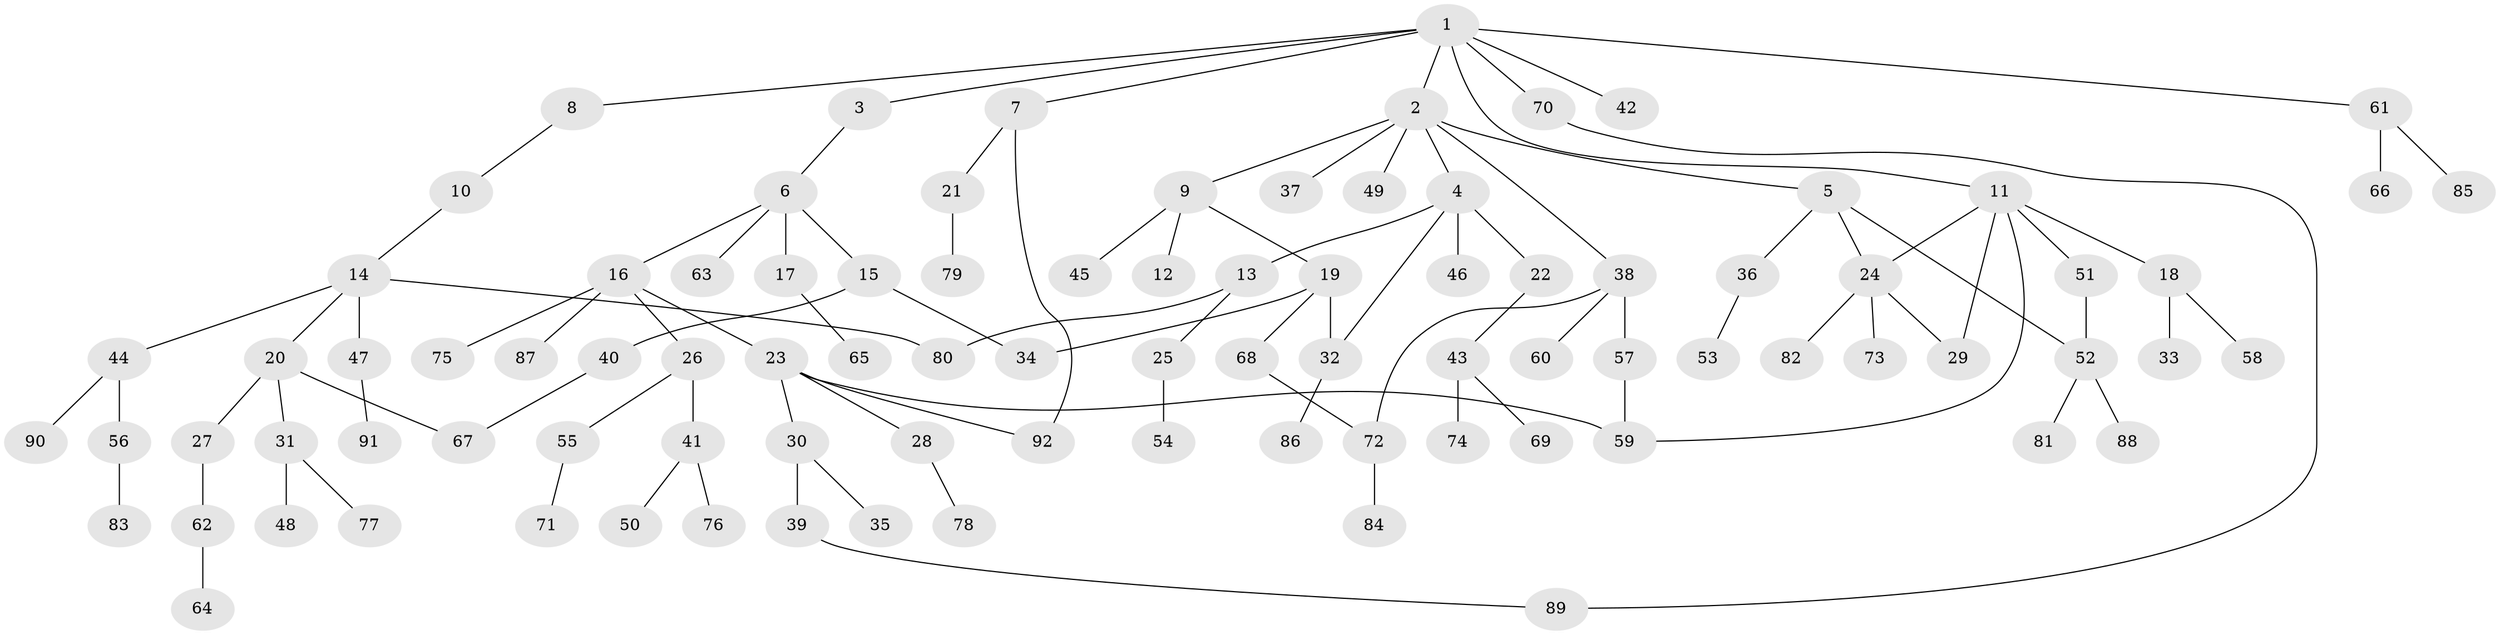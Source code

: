 // coarse degree distribution, {1: 0.8333333333333334, 10: 0.027777777777777776, 2: 0.08333333333333333, 15: 0.05555555555555555}
// Generated by graph-tools (version 1.1) at 2025/45/03/04/25 21:45:05]
// undirected, 92 vertices, 103 edges
graph export_dot {
graph [start="1"]
  node [color=gray90,style=filled];
  1;
  2;
  3;
  4;
  5;
  6;
  7;
  8;
  9;
  10;
  11;
  12;
  13;
  14;
  15;
  16;
  17;
  18;
  19;
  20;
  21;
  22;
  23;
  24;
  25;
  26;
  27;
  28;
  29;
  30;
  31;
  32;
  33;
  34;
  35;
  36;
  37;
  38;
  39;
  40;
  41;
  42;
  43;
  44;
  45;
  46;
  47;
  48;
  49;
  50;
  51;
  52;
  53;
  54;
  55;
  56;
  57;
  58;
  59;
  60;
  61;
  62;
  63;
  64;
  65;
  66;
  67;
  68;
  69;
  70;
  71;
  72;
  73;
  74;
  75;
  76;
  77;
  78;
  79;
  80;
  81;
  82;
  83;
  84;
  85;
  86;
  87;
  88;
  89;
  90;
  91;
  92;
  1 -- 2;
  1 -- 3;
  1 -- 7;
  1 -- 8;
  1 -- 11;
  1 -- 42;
  1 -- 61;
  1 -- 70;
  2 -- 4;
  2 -- 5;
  2 -- 9;
  2 -- 37;
  2 -- 38;
  2 -- 49;
  3 -- 6;
  4 -- 13;
  4 -- 22;
  4 -- 46;
  4 -- 32;
  5 -- 36;
  5 -- 52;
  5 -- 24;
  6 -- 15;
  6 -- 16;
  6 -- 17;
  6 -- 63;
  7 -- 21;
  7 -- 92;
  8 -- 10;
  9 -- 12;
  9 -- 19;
  9 -- 45;
  10 -- 14;
  11 -- 18;
  11 -- 24;
  11 -- 51;
  11 -- 59;
  11 -- 29;
  13 -- 25;
  13 -- 80;
  14 -- 20;
  14 -- 44;
  14 -- 47;
  14 -- 80;
  15 -- 34;
  15 -- 40;
  16 -- 23;
  16 -- 26;
  16 -- 75;
  16 -- 87;
  17 -- 65;
  18 -- 33;
  18 -- 58;
  19 -- 32;
  19 -- 68;
  19 -- 34;
  20 -- 27;
  20 -- 31;
  20 -- 67;
  21 -- 79;
  22 -- 43;
  23 -- 28;
  23 -- 30;
  23 -- 59;
  23 -- 92;
  24 -- 29;
  24 -- 73;
  24 -- 82;
  25 -- 54;
  26 -- 41;
  26 -- 55;
  27 -- 62;
  28 -- 78;
  30 -- 35;
  30 -- 39;
  31 -- 48;
  31 -- 77;
  32 -- 86;
  36 -- 53;
  38 -- 57;
  38 -- 60;
  38 -- 72;
  39 -- 89;
  40 -- 67;
  41 -- 50;
  41 -- 76;
  43 -- 69;
  43 -- 74;
  44 -- 56;
  44 -- 90;
  47 -- 91;
  51 -- 52;
  52 -- 81;
  52 -- 88;
  55 -- 71;
  56 -- 83;
  57 -- 59;
  61 -- 66;
  61 -- 85;
  62 -- 64;
  68 -- 72;
  70 -- 89;
  72 -- 84;
}

